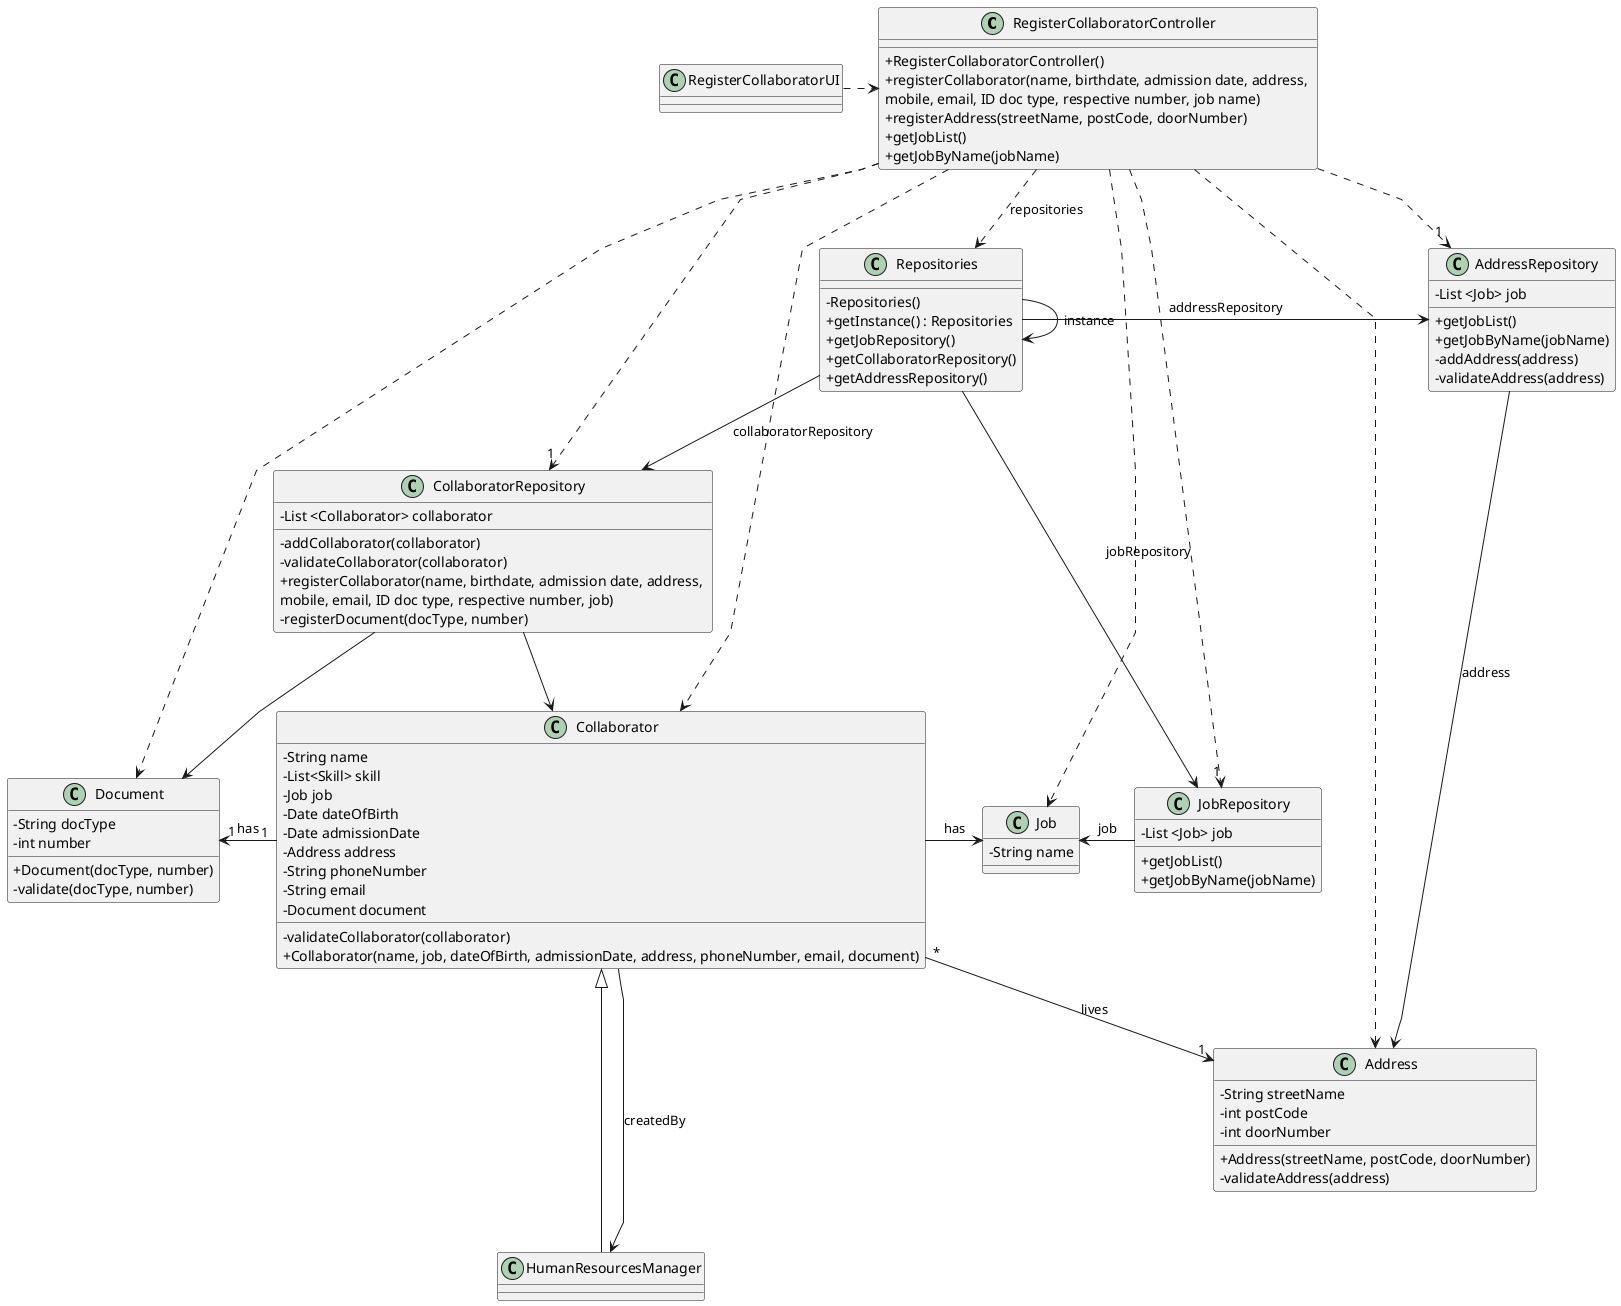 @startuml
'skinparam monochrome true
skinparam packageStyle rectangle
skinparam shadowing false
skinparam linetype polyline
'skinparam linetype orto

skinparam classAttributeIconSize 0

'left to right direction


class RegisterCollaboratorController {

    + RegisterCollaboratorController()
    + registerCollaborator(name, birthdate, admission date, address, \nmobile, email, ID doc type, respective number, job name)
    + registerAddress(streetName, postCode, doorNumber)
    + getJobList()
    + getJobByName(jobName)
}

class RegisterCollaboratorUI {
}

class Collaborator {
    -String name
    -List<Skill> skill
    -Job job
    -Date dateOfBirth
    -Date admissionDate
    -Address address
    -String phoneNumber
    -String email
    -Document document

    - validateCollaborator(collaborator)
    + Collaborator(name, job, dateOfBirth, admissionDate, address, phoneNumber, email, document)
}

class Address {
    -String streetName
    -int postCode
    -int doorNumber

    +Address(streetName, postCode, doorNumber)
    -validateAddress(address)
}

class HumanResourcesManager {
}

class Repositories {

    - Repositories()
    + getInstance() : Repositories
    + getJobRepository()
    + getCollaboratorRepository()
    + getAddressRepository()
}

class JobRepository {
    - List <Job> job

    + getJobList()
    + getJobByName(jobName)
}

class AddressRepository {
    - List <Job> job

    + getJobList()
    + getJobByName(jobName)
    -addAddress(address)
    -validateAddress(address)
}

class CollaboratorRepository {
    - List <Collaborator> collaborator

    - addCollaborator(collaborator)
    - validateCollaborator(collaborator)
    + registerCollaborator(name, birthdate, admission date, address, \nmobile, email, ID doc type, respective number, job)
    - registerDocument(docType, number)
}

class Job {
    -String name
}

class Document {
    -String docType
    -int number

    +Document(docType, number)
    -validate(docType, number)
}

Collaborator  <|---  HumanResourcesManager
Collaborator  -> Job : has
Collaborator "*" --> "1" Address : lives

HumanResourcesManager <--  Collaborator: createdBy

RegisterCollaboratorController .> Repositories : repositories
RegisterCollaboratorController ..> "1" JobRepository
RegisterCollaboratorController ...> "1" CollaboratorRepository
RegisterCollaboratorController ..> "1" AddressRepository
RegisterCollaboratorController ..> Collaborator
RegisterCollaboratorController ..> Job
RegisterCollaboratorController ..> Address
RegisterCollaboratorController ..> Document

RegisterCollaboratorUI .> RegisterCollaboratorController

Repositories -> Repositories : instance
Repositories -> JobRepository : jobRepository
Repositories -> AddressRepository : addressRepository
Repositories --> CollaboratorRepository : collaboratorRepository

CollaboratorRepository --> Collaborator
CollaboratorRepository --> Document

Job <- JobRepository : job

AddressRepository -> Address : address

Document "1" <- "1" Collaborator : has

@enduml